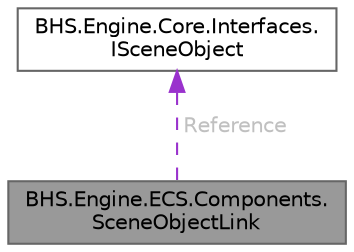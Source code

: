digraph "BHS.Engine.ECS.Components.SceneObjectLink"
{
 // LATEX_PDF_SIZE
  bgcolor="transparent";
  edge [fontname=Helvetica,fontsize=10,labelfontname=Helvetica,labelfontsize=10];
  node [fontname=Helvetica,fontsize=10,shape=box,height=0.2,width=0.4];
  Node1 [id="Node000001",label="BHS.Engine.ECS.Components.\lSceneObjectLink",height=0.2,width=0.4,color="gray40", fillcolor="grey60", style="filled", fontcolor="black",tooltip="Компонент связи с объектом сцены для синхронизации"];
  Node2 -> Node1 [id="edge1_Node000001_Node000002",dir="back",color="darkorchid3",style="dashed",tooltip=" ",label=<<TABLE CELLBORDER="0" BORDER="0"><TR><TD VALIGN="top" ALIGN="LEFT" CELLPADDING="1" CELLSPACING="0">Reference</TD></TR>
</TABLE>> ,fontcolor="grey" ];
  Node2 [id="Node000002",label="BHS.Engine.Core.Interfaces.\lISceneObject",height=0.2,width=0.4,color="gray40", fillcolor="white", style="filled",URL="$interfaceBHS_1_1Engine_1_1Core_1_1Interfaces_1_1ISceneObject.html",tooltip="Интерфейс для всех объектов сцены"];
}
